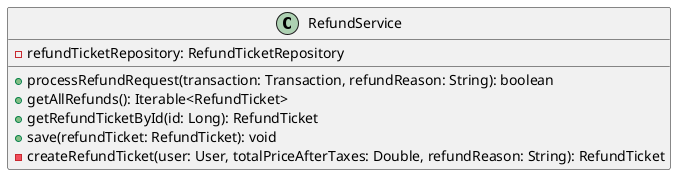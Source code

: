 @startuml

class RefundService {
  - refundTicketRepository: RefundTicketRepository
  + processRefundRequest(transaction: Transaction, refundReason: String): boolean
  + getAllRefunds(): Iterable<RefundTicket>
  + getRefundTicketById(id: Long): RefundTicket
  + save(refundTicket: RefundTicket): void
  - createRefundTicket(user: User, totalPriceAfterTaxes: Double, refundReason: String): RefundTicket
}

@enduml